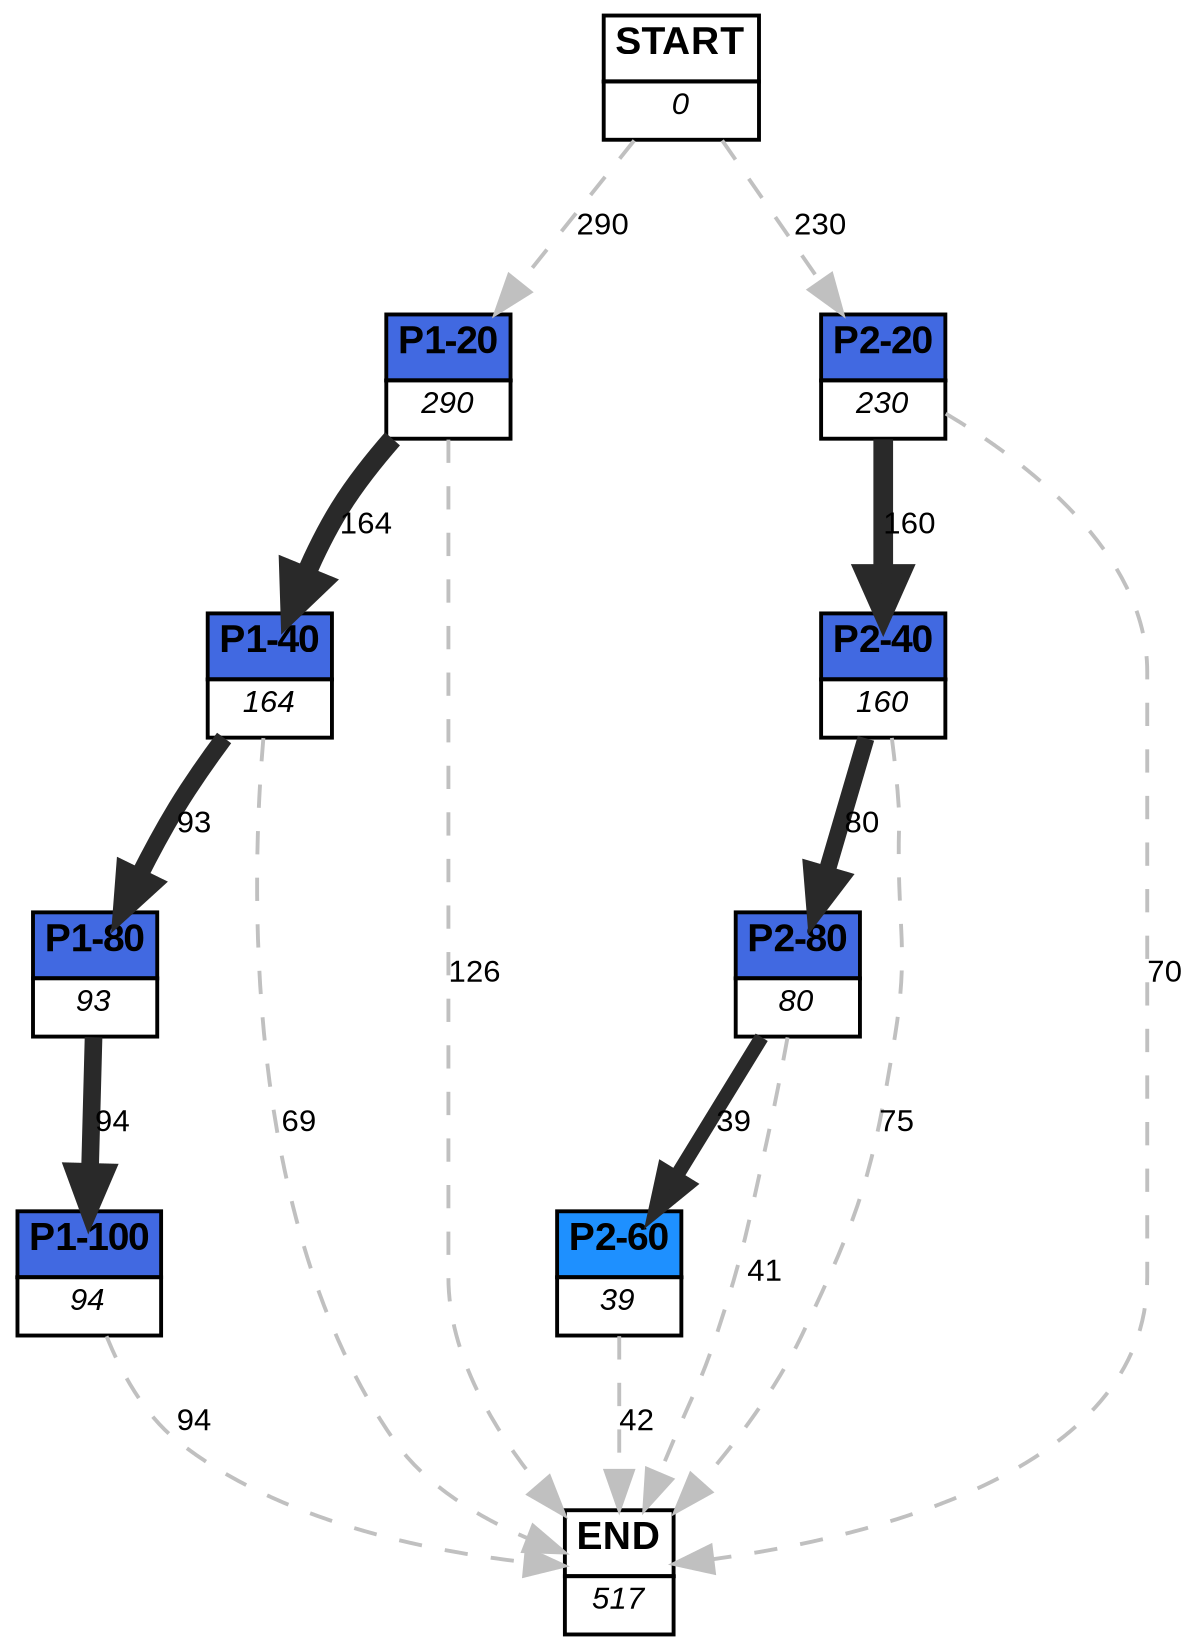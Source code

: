 digraph graphname {
	dpi = 150
	size="16,11!";
	margin = 0;
"P1-20" [shape=plain, label=<<table border="0" cellborder="1" cellspacing="0"><tr><td bgcolor="royalblue"><FONT face="Arial" POINT-SIZE="10"><b>P1-20</b></FONT></td></tr><tr><td bgcolor="white"><FONT face="Arial" POINT-SIZE="8"><i>290</i></FONT></td></tr></table>>]
"P2-20" [shape=plain, label=<<table border="0" cellborder="1" cellspacing="0"><tr><td bgcolor="royalblue"><FONT face="Arial" POINT-SIZE="10"><b>P2-20</b></FONT></td></tr><tr><td bgcolor="white"><FONT face="Arial" POINT-SIZE="8"><i>230</i></FONT></td></tr></table>>]
"P1-40" [shape=plain, label=<<table border="0" cellborder="1" cellspacing="0"><tr><td bgcolor="royalblue"><FONT face="Arial" POINT-SIZE="10"><b>P1-40</b></FONT></td></tr><tr><td bgcolor="white"><FONT face="Arial" POINT-SIZE="8"><i>164</i></FONT></td></tr></table>>]
"P1-80" [shape=plain, label=<<table border="0" cellborder="1" cellspacing="0"><tr><td bgcolor="royalblue"><FONT face="Arial" POINT-SIZE="10"><b>P1-80</b></FONT></td></tr><tr><td bgcolor="white"><FONT face="Arial" POINT-SIZE="8"><i>93</i></FONT></td></tr></table>>]
"P1-100" [shape=plain, label=<<table border="0" cellborder="1" cellspacing="0"><tr><td bgcolor="royalblue"><FONT face="Arial" POINT-SIZE="10"><b>P1-100</b></FONT></td></tr><tr><td bgcolor="white"><FONT face="Arial" POINT-SIZE="8"><i>94</i></FONT></td></tr></table>>]
"P2-40" [shape=plain, label=<<table border="0" cellborder="1" cellspacing="0"><tr><td bgcolor="royalblue"><FONT face="Arial" POINT-SIZE="10"><b>P2-40</b></FONT></td></tr><tr><td bgcolor="white"><FONT face="Arial" POINT-SIZE="8"><i>160</i></FONT></td></tr></table>>]
"P2-80" [shape=plain, label=<<table border="0" cellborder="1" cellspacing="0"><tr><td bgcolor="royalblue"><FONT face="Arial" POINT-SIZE="10"><b>P2-80</b></FONT></td></tr><tr><td bgcolor="white"><FONT face="Arial" POINT-SIZE="8"><i>80</i></FONT></td></tr></table>>]
"P2-60" [shape=plain, label=<<table border="0" cellborder="1" cellspacing="0"><tr><td bgcolor="dodgerblue"><FONT face="Arial" POINT-SIZE="10"><b>P2-60</b></FONT></td></tr><tr><td bgcolor="white"><FONT face="Arial" POINT-SIZE="8"><i>39</i></FONT></td></tr></table>>]
"START" [shape=plain, label=<<table border="0" cellborder="1" cellspacing="0"><tr><td bgcolor="white"><FONT face="Arial" POINT-SIZE="10"><b>START</b></FONT></td></tr><tr><td bgcolor="white"><FONT face="Arial" POINT-SIZE="8"><i>0</i></FONT></td></tr></table>>]
"END" [shape=plain, label=<<table border="0" cellborder="1" cellspacing="0"><tr><td bgcolor="white"><FONT face="Arial" POINT-SIZE="10"><b>END</b></FONT></td></tr><tr><td bgcolor="white"><FONT face="Arial" POINT-SIZE="8"><i>517</i></FONT></td></tr></table>>]
"P1-20" -> "P1-40" [ color=grey16 penwidth = "5.099866427824199"label ="164" labelfloat=false fontname="Arial" fontsize=8]
"P1-20" -> "END" [ style = dashed color=grey label ="126" labelfloat=false fontname="Arial" fontsize=8]
"P2-20" -> "P2-40" [ color=grey16 penwidth = "5.075173815233827"label ="160" labelfloat=false fontname="Arial" fontsize=8]
"P2-20" -> "END" [ style = dashed color=grey label ="70" labelfloat=false fontname="Arial" fontsize=8]
"P1-40" -> "P1-80" [ color=grey16 penwidth = "4.532599493153256"label ="93" labelfloat=false fontname="Arial" fontsize=8]
"P1-40" -> "END" [ style = dashed color=grey label ="69" labelfloat=false fontname="Arial" fontsize=8]
"P1-80" -> "P1-100" [ color=grey16 penwidth = "4.543294782270004"label ="94" labelfloat=false fontname="Arial" fontsize=8]
"P1-100" -> "END" [ style = dashed color=grey label ="94" labelfloat=false fontname="Arial" fontsize=8]
"P2-40" -> "P2-80" [ color=grey16 penwidth = "4.382026634673881"label ="80" labelfloat=false fontname="Arial" fontsize=8]
"P2-40" -> "END" [ style = dashed color=grey label ="75" labelfloat=false fontname="Arial" fontsize=8]
"P2-80" -> "P2-60" [ color=grey16 penwidth = "3.6635616461296463"label ="39" labelfloat=false fontname="Arial" fontsize=8]
"P2-80" -> "END" [ style = dashed color=grey label ="41" labelfloat=false fontname="Arial" fontsize=8]
"P2-60" -> "END" [ style = dashed color=grey label ="42" labelfloat=false fontname="Arial" fontsize=8]
"START" -> "P1-20" [ style = dashed color=grey label ="290" labelfloat=false fontname="Arial" fontsize=8]
"START" -> "P2-20" [ style = dashed color=grey label ="230" labelfloat=false fontname="Arial" fontsize=8]
}